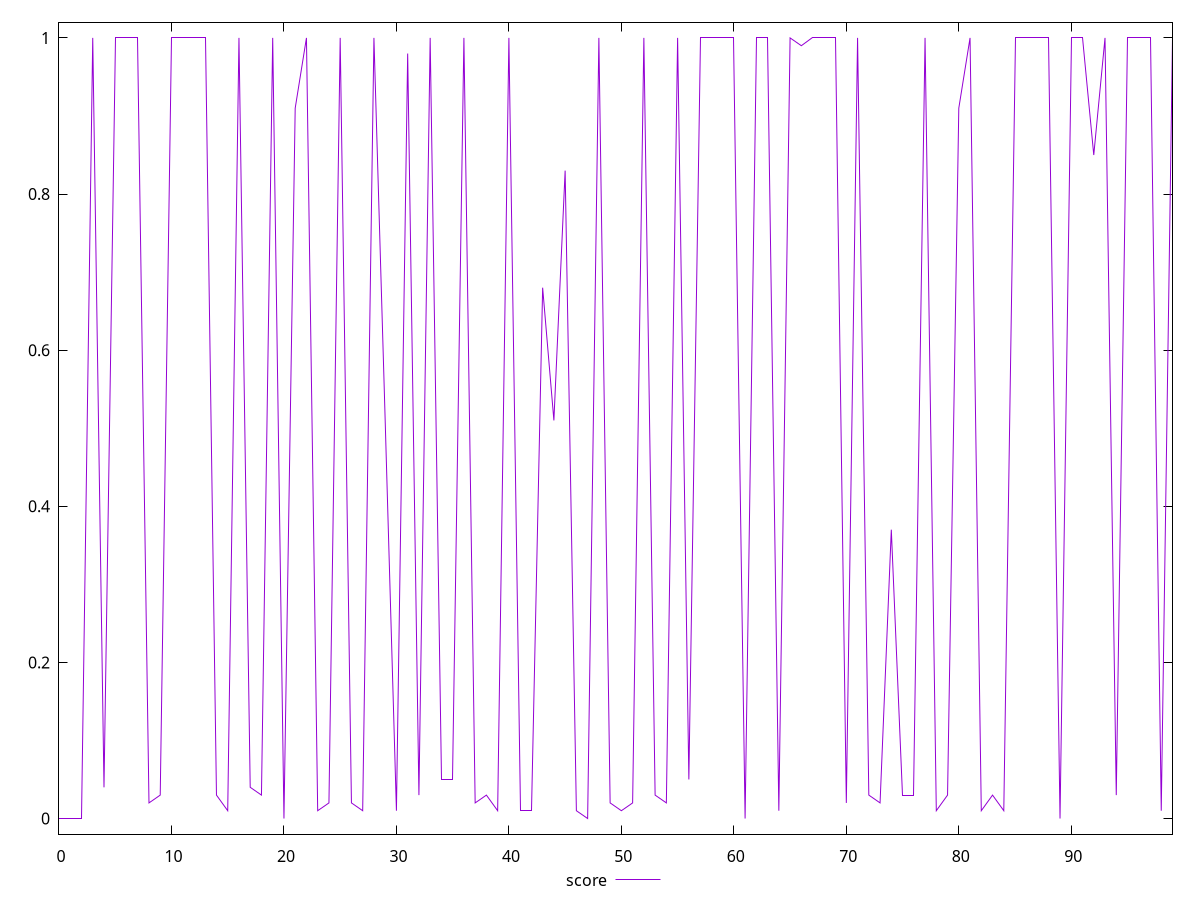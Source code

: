 reset

$score <<EOF
0 0
1 0
2 0
3 1
4 0.04
5 1
6 1
7 1
8 0.02
9 0.03
10 1
11 1
12 1
13 1
14 0.03
15 0.01
16 1
17 0.04
18 0.03
19 1
20 0
21 0.91
22 1
23 0.01
24 0.02
25 1
26 0.02
27 0.01
28 1
29 0.51
30 0.01
31 0.98
32 0.03
33 1
34 0.05
35 0.05
36 1
37 0.02
38 0.03
39 0.01
40 1
41 0.01
42 0.01
43 0.68
44 0.51
45 0.83
46 0.01
47 0
48 1
49 0.02
50 0.01
51 0.02
52 1
53 0.03
54 0.02
55 1
56 0.05
57 1
58 1
59 1
60 1
61 0
62 1
63 1
64 0.01
65 1
66 0.99
67 1
68 1
69 1
70 0.02
71 1
72 0.03
73 0.02
74 0.37
75 0.03
76 0.03
77 1
78 0.01
79 0.03
80 0.91
81 1
82 0.01
83 0.03
84 0.01
85 1
86 1
87 1
88 1
89 0
90 1
91 1
92 0.85
93 1
94 0.03
95 1
96 1
97 1
98 0.01
99 1
EOF

set key outside below
set xrange [0:99]
set yrange [-0.02:1.02]
set trange [-0.02:1.02]
set terminal svg size 640, 500 enhanced background rgb 'white'
set output "reports/report_00027_2021-02-24T12-40-31.850Z/max-potential-fid/samples/agenda/score/values.svg"

plot $score title "score" with line

reset

